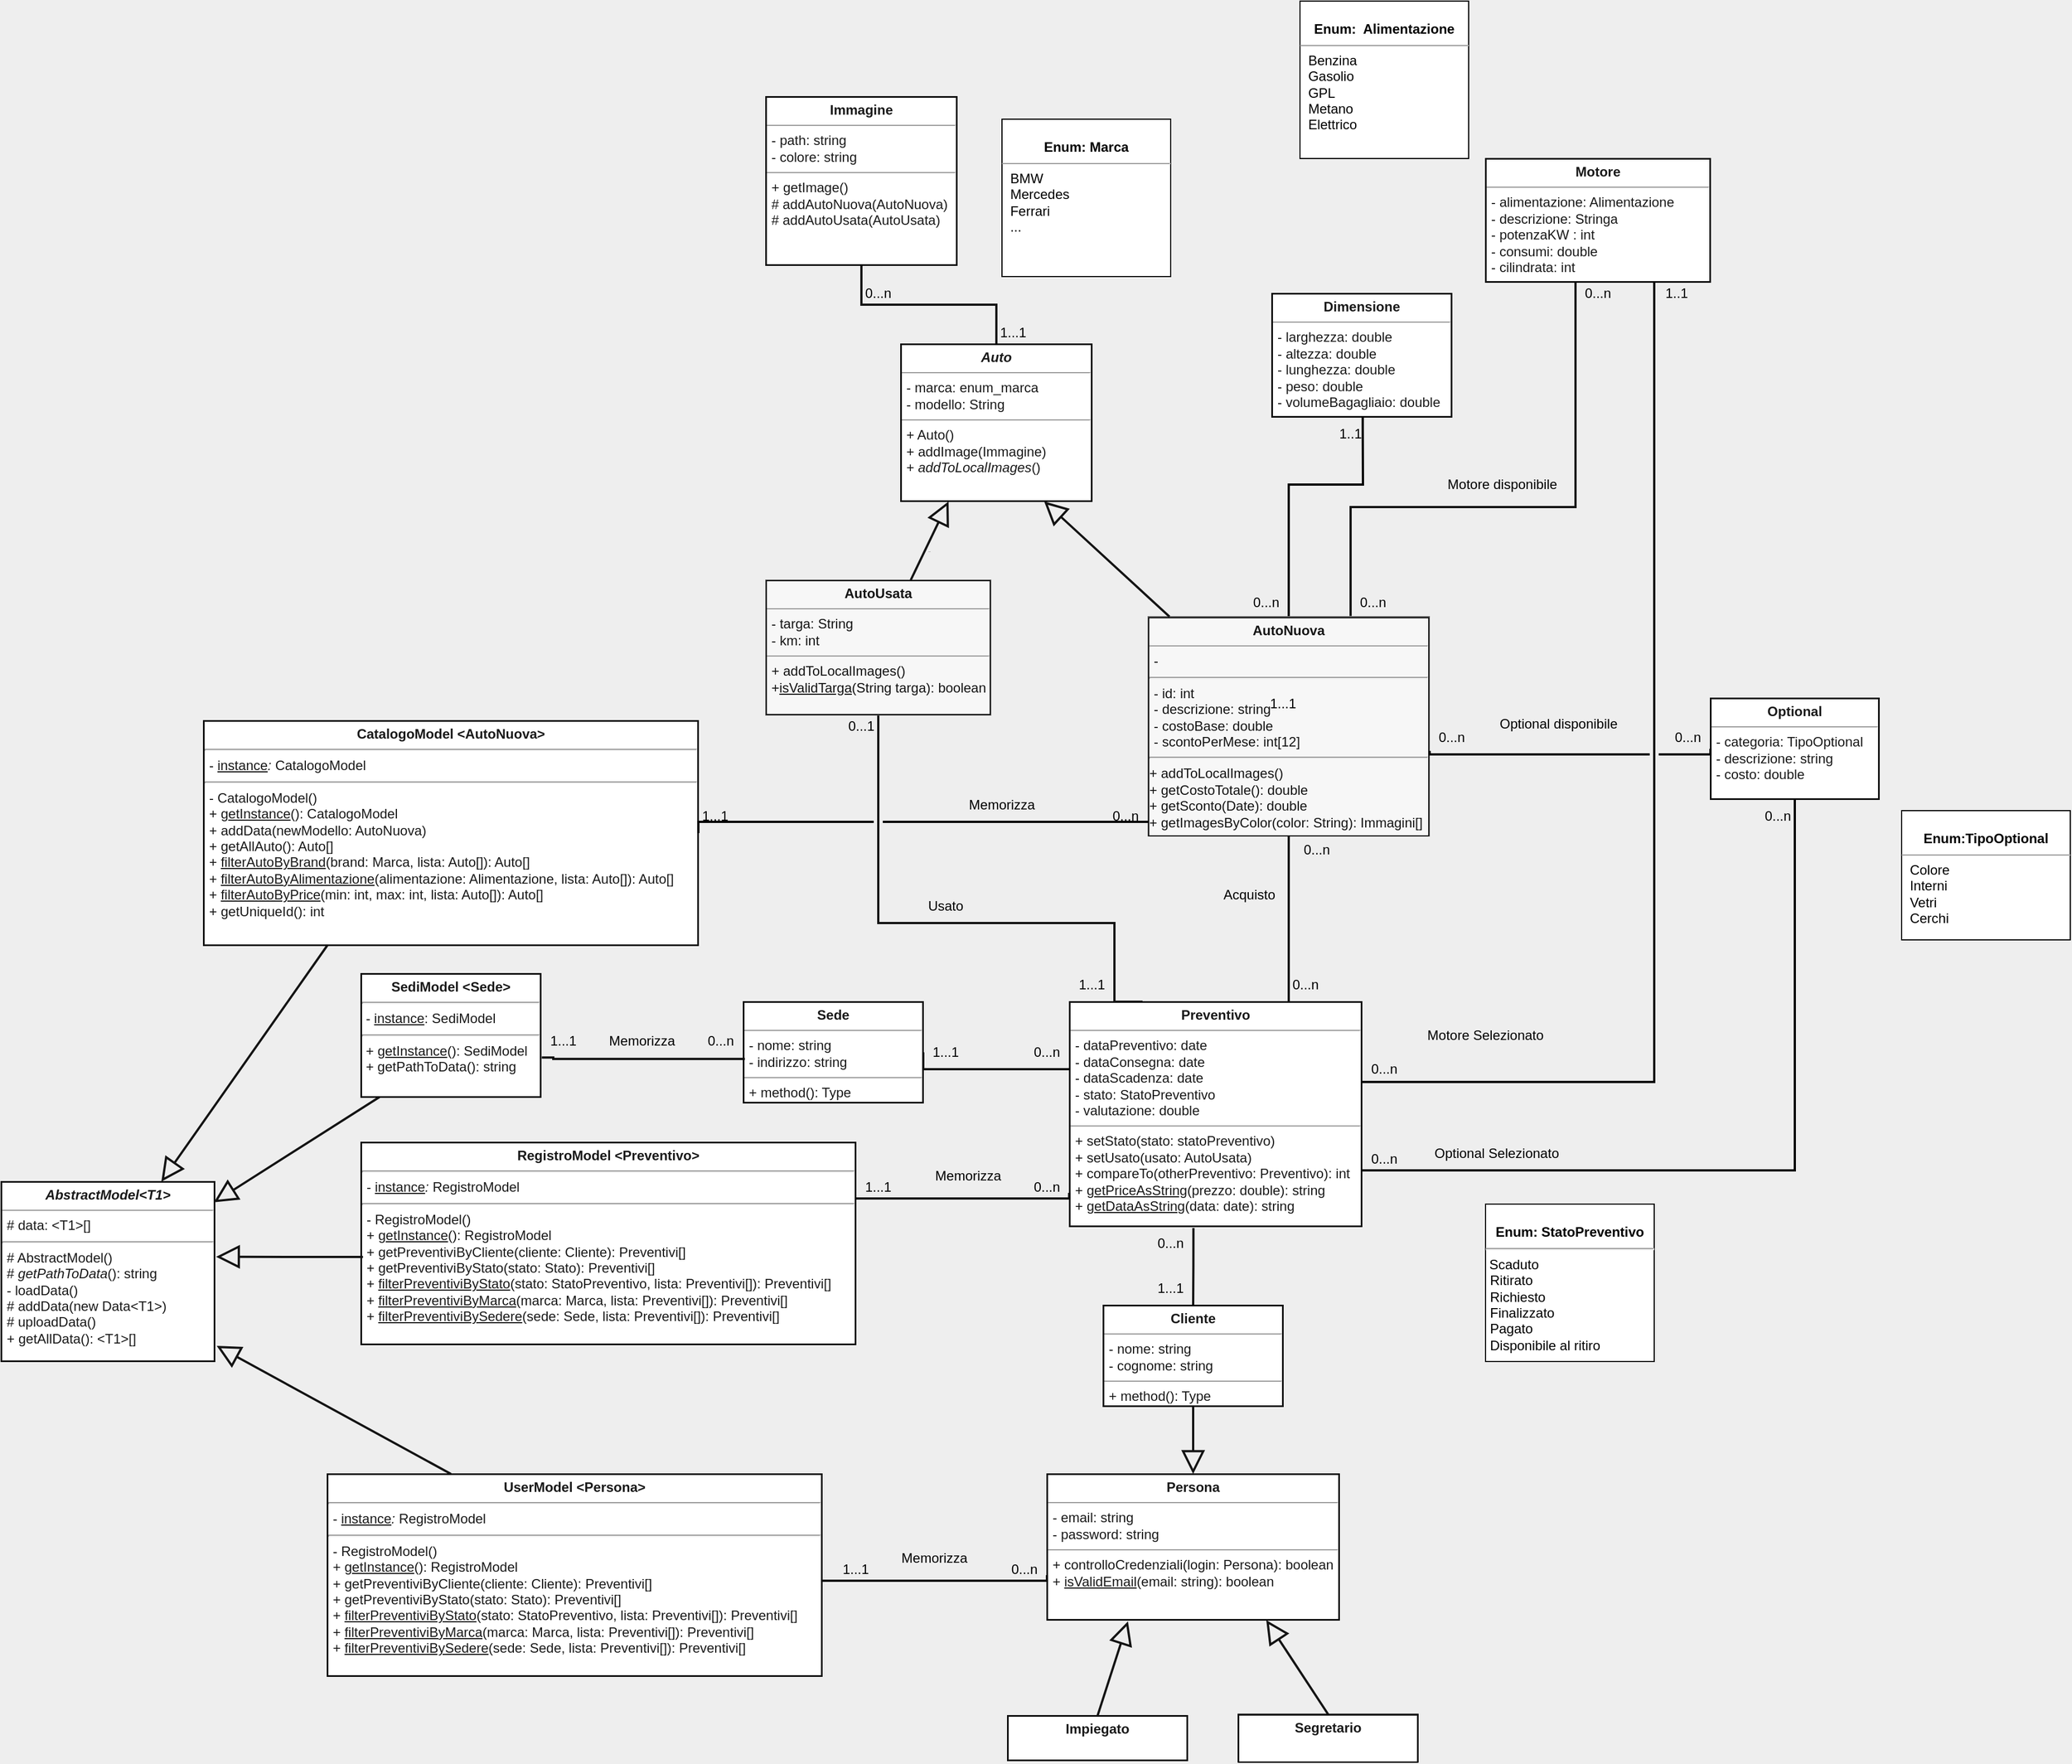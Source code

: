 <mxfile version="22.1.22" type="embed">
  <diagram id="ERxrzM34JgP0kjhDalQf" name="Page-1">
    <mxGraphModel dx="1090" dy="658" grid="1" gridSize="10" guides="1" tooltips="1" connect="1" arrows="1" fold="1" page="0" pageScale="1" pageWidth="827" pageHeight="1169" background="#EEEEEE" math="0" shadow="0">
      <root>
        <mxCell id="0" />
        <mxCell id="1" parent="0" />
        <mxCell id="15" value="&lt;p style=&quot;margin:0px;margin-top:4px;text-align:center;&quot;&gt;&lt;b&gt;Dimensione&lt;/b&gt;&lt;/p&gt;&lt;hr size=&quot;1&quot;&gt;&lt;p style=&quot;margin:0px;margin-left:4px;&quot;&gt;- larghezza: double&lt;/p&gt;&lt;p style=&quot;margin:0px;margin-left:4px;&quot;&gt;- altezza: double&lt;/p&gt;&lt;p style=&quot;margin:0px;margin-left:4px;&quot;&gt;- lunghezza: double&lt;/p&gt;&lt;p style=&quot;margin:0px;margin-left:4px;&quot;&gt;- peso: double&lt;/p&gt;&lt;p style=&quot;margin:0px;margin-left:4px;&quot;&gt;- volumeBagagliaio: double&lt;/p&gt;&lt;p style=&quot;margin:0px;margin-left:4px;&quot;&gt;&lt;br&gt;&lt;/p&gt;" style="verticalAlign=top;align=left;overflow=fill;fontSize=12;fontFamily=Helvetica;html=1;labelBorderColor=#141414;fillColor=#FFFFFF;strokeColor=default;fontColor=#1A1A1A;rounded=0;" parent="1" vertex="1">
          <mxGeometry x="620" y="-10" width="160" height="110" as="geometry" />
        </mxCell>
        <mxCell id="89" style="edgeStyle=orthogonalEdgeStyle;rounded=0;orthogonalLoop=1;jettySize=auto;html=1;exitX=0.5;exitY=1;exitDx=0;exitDy=0;entryX=1;entryY=0.75;entryDx=0;entryDy=0;fontColor=#000000;strokeColor=#000000;strokeWidth=2;endArrow=none;endFill=0;" parent="1" source="16" target="22" edge="1">
          <mxGeometry relative="1" as="geometry" />
        </mxCell>
        <mxCell id="16" value="&lt;p style=&quot;margin:0px;margin-top:4px;text-align:center;&quot;&gt;&lt;b&gt;Optional&lt;/b&gt;&lt;/p&gt;&lt;hr size=&quot;1&quot;&gt;&lt;p style=&quot;margin:0px;margin-left:4px;&quot;&gt;&lt;/p&gt;&lt;p style=&quot;margin:0px;margin-left:4px;&quot;&gt;- categoria: TipoOptional&lt;/p&gt;&lt;p style=&quot;margin:0px;margin-left:4px;&quot;&gt;- descrizione: string&lt;/p&gt;&lt;p style=&quot;margin:0px;margin-left:4px;&quot;&gt;- costo: double&lt;/p&gt;" style="verticalAlign=top;align=left;overflow=fill;fontSize=12;fontFamily=Helvetica;html=1;labelBorderColor=#141414;fillColor=#FFFFFF;strokeColor=default;fontColor=#1A1A1A;rounded=0;" parent="1" vertex="1">
          <mxGeometry x="1010" y="350" width="150" height="90" as="geometry" />
        </mxCell>
        <mxCell id="34" style="edgeStyle=orthogonalEdgeStyle;rounded=0;orthogonalLoop=1;jettySize=auto;html=1;strokeColor=#141414;strokeWidth=2;endArrow=none;endFill=0;exitX=0.5;exitY=1;exitDx=0;exitDy=0;entryX=0.719;entryY=-0.003;entryDx=0;entryDy=0;entryPerimeter=0;" parent="1" edge="1" target="51">
          <mxGeometry relative="1" as="geometry">
            <mxPoint x="691.25" y="267.82" as="targetPoint" />
            <Array as="points">
              <mxPoint x="890" y="180" />
              <mxPoint x="690" y="180" />
              <mxPoint x="690" y="277" />
            </Array>
            <mxPoint x="890" y="-20" as="sourcePoint" />
          </mxGeometry>
        </mxCell>
        <mxCell id="17" value="&lt;p style=&quot;margin:0px;margin-top:4px;text-align:center;&quot;&gt;&lt;b&gt;Motore&lt;/b&gt;&lt;/p&gt;&lt;hr size=&quot;1&quot;&gt;&lt;p style=&quot;margin:0px;margin-left:4px;&quot;&gt;- alimentazione: Alimentazione&lt;/p&gt;&lt;p style=&quot;margin:0px;margin-left:4px;&quot;&gt;- descrizione: Stringa&lt;/p&gt;&lt;p style=&quot;margin:0px;margin-left:4px;&quot;&gt;- potenzaKW : int&lt;/p&gt;&lt;p style=&quot;margin:0px;margin-left:4px;&quot;&gt;- consumi: double&lt;/p&gt;&lt;p style=&quot;margin:0px;margin-left:4px;&quot;&gt;- cilindrata: int&lt;/p&gt;&lt;hr size=&quot;1&quot;&gt;&lt;p style=&quot;margin:0px;margin-left:4px;&quot;&gt;+ method(): Type&lt;/p&gt;" style="verticalAlign=top;align=left;overflow=fill;fontSize=12;fontFamily=Helvetica;html=1;labelBorderColor=#141414;fillColor=#FFFFFF;strokeColor=default;fontColor=#1A1A1A;rounded=0;" parent="1" vertex="1">
          <mxGeometry x="810" y="-130" width="200" height="110" as="geometry" />
        </mxCell>
        <mxCell id="32" style="edgeStyle=orthogonalEdgeStyle;rounded=0;orthogonalLoop=1;jettySize=auto;html=1;entryX=0.5;entryY=1;entryDx=0;entryDy=0;strokeColor=#141414;strokeWidth=2;endArrow=none;endFill=0;" parent="1" source="18" target="19" edge="1">
          <mxGeometry relative="1" as="geometry" />
        </mxCell>
        <mxCell id="18" value="&lt;p style=&quot;margin:0px;margin-top:4px;text-align:center;&quot;&gt;&lt;b&gt;&lt;i&gt;Auto&lt;/i&gt;&lt;/b&gt;&lt;/p&gt;&lt;hr size=&quot;1&quot;&gt;&lt;p style=&quot;margin:0px;margin-left:4px;&quot;&gt;- marca: enum_marca&lt;/p&gt;&lt;p style=&quot;margin:0px;margin-left:4px;&quot;&gt;- modello: String&lt;/p&gt;&lt;hr size=&quot;1&quot;&gt;&lt;p style=&quot;margin:0px;margin-left:4px;&quot;&gt;+ Auto()&lt;/p&gt;&lt;p style=&quot;margin:0px;margin-left:4px;&quot;&gt;+ addImage(Immagine)&lt;/p&gt;&lt;p style=&quot;margin:0px;margin-left:4px;&quot;&gt;+ &lt;i&gt;addToLocalImages&lt;/i&gt;()&lt;/p&gt;" style="verticalAlign=top;align=left;overflow=fill;fontSize=12;fontFamily=Helvetica;html=1;labelBorderColor=#141414;fillColor=#FFFFFF;strokeColor=default;fontColor=#1A1A1A;rounded=0;" parent="1" vertex="1">
          <mxGeometry x="290" y="35" width="170" height="140" as="geometry" />
        </mxCell>
        <mxCell id="19" value="&lt;p style=&quot;margin:0px;margin-top:4px;text-align:center;&quot;&gt;&lt;b&gt;Immagine&lt;/b&gt;&lt;/p&gt;&lt;hr size=&quot;1&quot;&gt;&lt;p style=&quot;margin:0px;margin-left:4px;&quot;&gt;- path&lt;span style=&quot;background-color: initial;&quot;&gt;: string&lt;/span&gt;&lt;/p&gt;&lt;p style=&quot;margin:0px;margin-left:4px;&quot;&gt;&lt;span style=&quot;background-color: initial;&quot;&gt;- colore: string&lt;/span&gt;&lt;/p&gt;&lt;hr size=&quot;1&quot;&gt;&lt;p style=&quot;margin:0px;margin-left:4px;&quot;&gt;+ getImage()&lt;/p&gt;&lt;p style=&quot;margin:0px;margin-left:4px;&quot;&gt;# addAutoNuova(AutoNuova)&lt;/p&gt;&lt;p style=&quot;margin:0px;margin-left:4px;&quot;&gt;# addAutoUsata(AutoUsata)&lt;/p&gt;" style="verticalAlign=top;align=left;overflow=fill;fontSize=12;fontFamily=Helvetica;html=1;labelBorderColor=#141414;fillColor=#FFFFFF;strokeColor=default;fontColor=#1A1A1A;rounded=0;" parent="1" vertex="1">
          <mxGeometry x="170" y="-185" width="170" height="150" as="geometry" />
        </mxCell>
        <mxCell id="20" value="&lt;p style=&quot;margin:0px;margin-top:4px;text-align:center;&quot;&gt;&lt;b&gt;Sede&lt;/b&gt;&lt;/p&gt;&lt;hr size=&quot;1&quot;&gt;&lt;p style=&quot;margin:0px;margin-left:4px;&quot;&gt;- nome: string&lt;/p&gt;&lt;p style=&quot;margin:0px;margin-left:4px;&quot;&gt;- indirizzo: string&lt;/p&gt;&lt;hr size=&quot;1&quot;&gt;&lt;p style=&quot;margin:0px;margin-left:4px;&quot;&gt;+ method(): Type&lt;/p&gt;" style="verticalAlign=top;align=left;overflow=fill;fontSize=12;fontFamily=Helvetica;html=1;labelBorderColor=#141414;fillColor=#FFFFFF;strokeColor=default;fontColor=#1A1A1A;rounded=0;" parent="1" vertex="1">
          <mxGeometry x="150" y="620" width="160" height="90" as="geometry" />
        </mxCell>
        <mxCell id="36" style="edgeStyle=orthogonalEdgeStyle;rounded=0;orthogonalLoop=1;jettySize=auto;html=1;exitX=0.424;exitY=1.006;exitDx=0;exitDy=0;strokeColor=#141414;strokeWidth=2;endArrow=none;endFill=0;entryX=0.5;entryY=0;entryDx=0;entryDy=0;exitPerimeter=0;" parent="1" source="22" target="23" edge="1">
          <mxGeometry relative="1" as="geometry">
            <mxPoint x="470" y="870" as="targetPoint" />
          </mxGeometry>
        </mxCell>
        <mxCell id="37" style="edgeStyle=orthogonalEdgeStyle;rounded=0;orthogonalLoop=1;jettySize=auto;html=1;exitX=0.002;exitY=0.438;exitDx=0;exitDy=0;entryX=1;entryY=0.5;entryDx=0;entryDy=0;strokeColor=#141414;strokeWidth=2;endArrow=none;endFill=0;exitPerimeter=0;" parent="1" source="22" target="20" edge="1">
          <mxGeometry relative="1" as="geometry">
            <Array as="points">
              <mxPoint x="440" y="680" />
            </Array>
          </mxGeometry>
        </mxCell>
        <mxCell id="22" value="&lt;p style=&quot;margin:0px;margin-top:4px;text-align:center;&quot;&gt;&lt;b&gt;Preventivo&lt;/b&gt;&lt;/p&gt;&lt;hr size=&quot;1&quot;&gt;&lt;p style=&quot;margin:0px;margin-left:4px;&quot;&gt;- dataPreventivo&lt;span style=&quot;background-color: initial;&quot;&gt;: date&lt;/span&gt;&lt;/p&gt;&lt;p style=&quot;margin:0px;margin-left:4px;&quot;&gt;- dataConsegna: date&lt;span style=&quot;background-color: initial;&quot;&gt;&lt;br&gt;&lt;/span&gt;&lt;/p&gt;&lt;p style=&quot;margin:0px;margin-left:4px;&quot;&gt;- dataScadenza: date&lt;/p&gt;&lt;p style=&quot;margin:0px;margin-left:4px;&quot;&gt;&lt;span style=&quot;background-color: initial;&quot;&gt;- stato: StatoPreventivo&lt;/span&gt;&lt;/p&gt;&lt;p style=&quot;margin:0px;margin-left:4px;&quot;&gt;- valutazione: double&lt;/p&gt;&lt;hr size=&quot;1&quot;&gt;&lt;p style=&quot;margin:0px;margin-left:4px;&quot;&gt;+ setStato(stato: statoPreventivo)&lt;/p&gt;&lt;p style=&quot;margin:0px;margin-left:4px;&quot;&gt;+ setUsato(usato: AutoUsata)&lt;/p&gt;&lt;p style=&quot;margin:0px;margin-left:4px;&quot;&gt;+ compareTo(otherPreventivo: Preventivo): int&lt;/p&gt;&lt;p style=&quot;margin:0px;margin-left:4px;&quot;&gt;+ &lt;u&gt;getPriceAsString&lt;/u&gt;(prezzo: double): string&lt;/p&gt;&lt;p style=&quot;margin:0px;margin-left:4px;&quot;&gt;+ &lt;u&gt;getDataAsString&lt;/u&gt;(data: date): string&lt;/p&gt;" style="verticalAlign=top;align=left;overflow=fill;fontSize=12;fontFamily=Helvetica;html=1;labelBorderColor=#141414;fillColor=#FFFFFF;strokeColor=default;fontColor=#1A1A1A;rounded=0;" parent="1" vertex="1">
          <mxGeometry x="440" y="620" width="260" height="200" as="geometry" />
        </mxCell>
        <mxCell id="23" value="&lt;p style=&quot;margin:0px;margin-top:4px;text-align:center;&quot;&gt;&lt;b&gt;Cliente&lt;/b&gt;&lt;/p&gt;&lt;hr size=&quot;1&quot;&gt;&lt;p style=&quot;margin:0px;margin-left:4px;&quot;&gt;- nome: string&lt;/p&gt;&lt;p style=&quot;margin:0px;margin-left:4px;&quot;&gt;- cognome: string&lt;/p&gt;&lt;hr size=&quot;1&quot;&gt;&lt;p style=&quot;margin:0px;margin-left:4px;&quot;&gt;+ method(): Type&lt;/p&gt;" style="verticalAlign=top;align=left;overflow=fill;fontSize=12;fontFamily=Helvetica;html=1;labelBorderColor=#141414;fillColor=#FFFFFF;strokeColor=default;fontColor=#1A1A1A;rounded=0;" parent="1" vertex="1">
          <mxGeometry x="470" y="890" width="160" height="90" as="geometry" />
        </mxCell>
        <mxCell id="39" value="0...n&lt;span style=&quot;color: rgba(0, 0, 0, 0); font-family: monospace; font-size: 0px; text-align: start;&quot;&gt;%3CmxGraphModel%3E%3Croot%3E%3CmxCell%20id%3D%220%22%2F%3E%3CmxCell%20id%3D%221%22%20parent%3D%220%22%2F%3E%3CmxCell%20id%3D%222%22%20value%3D%22%26lt%3Bp%20style%3D%26quot%3Bmargin%3A0px%3Bmargin-top%3A4px%3Btext-align%3Acenter%3B%26quot%3B%26gt%3B%26lt%3Bb%26gt%3BSede%26lt%3B%2Fb%26gt%3B%26lt%3B%2Fp%26gt%3B%26lt%3Bhr%20size%3D%26quot%3B1%26quot%3B%26gt%3B%26lt%3Bp%20style%3D%26quot%3Bmargin%3A0px%3Bmargin-left%3A4px%3B%26quot%3B%26gt%3B%2B%20field%3A%20Type%26lt%3B%2Fp%26gt%3B%26lt%3Bhr%20size%3D%26quot%3B1%26quot%3B%26gt%3B%26lt%3Bp%20style%3D%26quot%3Bmargin%3A0px%3Bmargin-left%3A4px%3B%26quot%3B%26gt%3B%2B%20method()%3A%20Type%26lt%3B%2Fp%26gt%3B%22%20style%3D%22verticalAlign%3Dtop%3Balign%3Dleft%3Boverflow%3Dfill%3BfontSize%3D12%3BfontFamily%3DHelvetica%3Bhtml%3D1%3BlabelBorderColor%3D%23141414%3BfillColor%3D%23FFFFFF%3BstrokeColor%3Ddefault%3BfontColor%3D%231A1A1A%3Brounded%3D0%3B%22%20vertex%3D%221%22%20parent%3D%221%22%3E%3CmxGeometry%20x%3D%22470%22%20y%3D%22290%22%20width%3D%22160%22%20height%3D%2290%22%20as%3D%22geometry%22%2F%3E%3C%2FmxCell%3E%3C%2Froot%3E%3C%2FmxGraphModel%3E&lt;/span&gt;" style="text;html=1;align=center;verticalAlign=middle;whiteSpace=wrap;rounded=0;fontColor=#000000;" parent="1" vertex="1">
          <mxGeometry x="690" y="745" width="60" height="30" as="geometry" />
        </mxCell>
        <mxCell id="40" value="0...n" style="text;html=1;align=center;verticalAlign=middle;whiteSpace=wrap;rounded=0;fontColor=#000000;" parent="1" vertex="1">
          <mxGeometry x="960" y="370" width="60" height="30" as="geometry" />
        </mxCell>
        <mxCell id="41" value="0...n&lt;span style=&quot;color: rgba(0, 0, 0, 0); font-family: monospace; font-size: 0px; text-align: start;&quot;&gt;%3CmxGraphModel%3E%3Croot%3E%3CmxCell%20id%3D%220%22%2F%3E%3CmxCell%20id%3D%221%22%20parent%3D%220%22%2F%3E%3CmxCell%20id%3D%222%22%20value%3D%220...n%22%20style%3D%22text%3Bhtml%3D1%3Balign%3Dcenter%3BverticalAlign%3Dmiddle%3BwhiteSpace%3Dwrap%3Brounded%3D0%3BfontColor%3D%23000000%3B%22%20vertex%3D%221%22%20parent%3D%221%22%3E%3CmxGeometry%20x%3D%22400%22%20y%3D%22120%22%20width%3D%2260%22%20height%3D%2230%22%20as%3D%22geometry%22%2F%3E%3C%2FmxCell%3E%3C%2Froot%3E%3C%2FmxGraphModel%3E&lt;/span&gt;" style="text;html=1;align=center;verticalAlign=middle;whiteSpace=wrap;rounded=0;fontColor=#000000;" parent="1" vertex="1">
          <mxGeometry x="880" y="-25" width="60" height="30" as="geometry" />
        </mxCell>
        <mxCell id="42" value="1...1" style="text;html=1;align=center;verticalAlign=middle;whiteSpace=wrap;rounded=0;fontColor=#000000;" parent="1" vertex="1">
          <mxGeometry x="100" y="440" width="50" height="30" as="geometry" />
        </mxCell>
        <mxCell id="43" value="0...n&lt;span style=&quot;color: rgba(0, 0, 0, 0); font-family: monospace; font-size: 0px; text-align: start;&quot;&gt;%3CmxGraphModel%3E%3Croot%3E%3CmxCell%20id%3D%220%22%2F%3E%3CmxCell%20id%3D%221%22%20parent%3D%220%22%2F%3E%3CmxCell%20id%3D%222%22%20value%3D%220...n%22%20style%3D%22text%3Bhtml%3D1%3Balign%3Dcenter%3BverticalAlign%3Dmiddle%3BwhiteSpace%3Dwrap%3Brounded%3D0%3BfontColor%3D%23000000%3B%22%20vertex%3D%221%22%20parent%3D%221%22%3E%3CmxGeometry%20x%3D%22400%22%20y%3D%22120%22%20width%3D%2260%22%20height%3D%2230%22%20as%3D%22geometry%22%2F%3E%3C%2FmxCell%3E%3C%2Froot%3E%3C%2FmxGraphModel%3E&lt;/span&gt;" style="text;html=1;align=center;verticalAlign=middle;whiteSpace=wrap;rounded=0;fontColor=#000000;" parent="1" vertex="1">
          <mxGeometry x="585" y="250" width="60" height="30" as="geometry" />
        </mxCell>
        <mxCell id="148" style="edgeStyle=orthogonalEdgeStyle;rounded=0;orthogonalLoop=1;jettySize=auto;html=1;exitX=0.505;exitY=0.996;exitDx=0;exitDy=0;entryX=0.5;entryY=0;entryDx=0;entryDy=0;strokeWidth=2;endArrow=none;endFill=0;exitPerimeter=0;" parent="1" source="15" target="51" edge="1">
          <mxGeometry relative="1" as="geometry">
            <Array as="points">
              <mxPoint x="701" y="109" />
              <mxPoint x="701" y="109" />
              <mxPoint x="701" y="160" />
              <mxPoint x="635" y="160" />
            </Array>
          </mxGeometry>
        </mxCell>
        <mxCell id="45" value="&lt;div style=&quot;text-align: center;&quot;&gt;&lt;span style=&quot;text-align: start; background-color: initial;&quot;&gt;1..1&lt;/span&gt;&lt;span style=&quot;color: rgba(0, 0, 0, 0); font-family: monospace; font-size: 0px; text-align: start; background-color: initial;&quot;&gt;%3CmxGraphModel%3E%3Croot%3E%3CmxCell%20id%3D%220%22%2F%3E%3CmxCell%20id%3D%221%22%20parent%3D%220%22%2F%3E%3CmxCell%20id%3D%222%22%20value%3D%220...n%22%20style%3D%22text%3Bhtml%3D1%3Balign%3Dcenter%3BverticalAlign%3Dmiddle%3BwhiteSpace%3Dwrap%3Brounded%3D0%3BfontColor%3D%23000000%3B%22%20vertex%3D%221%22%20parent%3D%221%22%3E%3CmxGeometry%20x%3D%22400%22%20y%3D%22120%22%20width%3D%2260%22%20height%3D%2230%22%20as%3D%22geometry%22%2F%3E%3C%2FmxCell%3E%3C%2Froot%3E%3C%2FmxGraphModel%3E&lt;/span&gt;&lt;/div&gt;" style="text;html=1;align=center;verticalAlign=middle;whiteSpace=wrap;rounded=0;fontColor=#000000;" parent="1" vertex="1">
          <mxGeometry x="660" y="100" width="60" height="30" as="geometry" />
        </mxCell>
        <mxCell id="46" value="0...n&lt;span style=&quot;color: rgba(0, 0, 0, 0); font-family: monospace; font-size: 0px; text-align: start;&quot;&gt;%3CmxGraphModel%3E%3Croot%3E%3CmxCell%20id%3D%220%22%2F%3E%3CmxCell%20id%3D%221%22%20parent%3D%220%22%2F%3E%3CmxCell%20id%3D%222%22%20value%3D%220...n%22%20style%3D%22text%3Bhtml%3D1%3Balign%3Dcenter%3BverticalAlign%3Dmiddle%3BwhiteSpace%3Dwrap%3Brounded%3D0%3BfontColor%3D%23000000%3B%22%20vertex%3D%221%22%20parent%3D%221%22%3E%3CmxGeometry%20x%3D%22400%22%20y%3D%22120%22%20width%3D%2260%22%20height%3D%2230%22%20as%3D%22geometry%22%2F%3E%3C%2FmxCell%3E%3C%2Froot%3E%3C%2FmxGraphModel%3E&lt;/span&gt;" style="text;html=1;align=center;verticalAlign=middle;whiteSpace=wrap;rounded=0;fontColor=#000000;" parent="1" vertex="1">
          <mxGeometry x="240" y="-25" width="60" height="30" as="geometry" />
        </mxCell>
        <mxCell id="47" value="1...1" style="text;html=1;align=center;verticalAlign=middle;whiteSpace=wrap;rounded=0;fontColor=#000000;" parent="1" vertex="1">
          <mxGeometry x="360" y="10" width="60" height="30" as="geometry" />
        </mxCell>
        <mxCell id="61" style="edgeStyle=orthogonalEdgeStyle;rounded=0;orthogonalLoop=1;jettySize=auto;html=0;exitX=0.5;exitY=1;exitDx=0;exitDy=0;labelBackgroundColor=none;strokeColor=#141414;strokeWidth=2;fontSize=1;fontColor=none;endArrow=none;endFill=0;entryX=0.25;entryY=0;entryDx=0;entryDy=0;" parent="1" source="50" target="22" edge="1">
          <mxGeometry relative="1" as="geometry">
            <mxPoint x="360" y="590" as="sourcePoint" />
            <Array as="points">
              <mxPoint x="270" y="550" />
              <mxPoint x="480" y="550" />
            </Array>
          </mxGeometry>
        </mxCell>
        <mxCell id="50" value="&lt;p style=&quot;margin:0px;margin-top:4px;text-align:center;&quot;&gt;&lt;b&gt;AutoUsata&lt;/b&gt;&lt;/p&gt;&lt;hr size=&quot;1&quot;&gt;&lt;p style=&quot;margin:0px;margin-left:4px;&quot;&gt;- targa: String&lt;/p&gt;&lt;p style=&quot;margin:0px;margin-left:4px;&quot;&gt;- km: int&lt;/p&gt;&lt;hr size=&quot;1&quot;&gt;&lt;p style=&quot;margin:0px;margin-left:4px;&quot;&gt;+ addToLocalImages()&lt;/p&gt;&lt;p style=&quot;margin:0px;margin-left:4px;&quot;&gt;+&lt;u&gt;isValidTarga&lt;/u&gt;(String targa): boolean&lt;/p&gt;&lt;p style=&quot;margin:0px;margin-left:4px;&quot;&gt;&lt;br&gt;&lt;/p&gt;" style="verticalAlign=top;align=left;overflow=fill;fontSize=12;fontFamily=Helvetica;html=1;labelBorderColor=#141414;fillColor=#f5f5f5;gradientColor=#b3b3b3;strokeColor=#666666;labelBackgroundColor=#F7F7F7;fontColor=#141414;" parent="1" vertex="1">
          <mxGeometry x="170" y="245" width="200" height="120" as="geometry" />
        </mxCell>
        <mxCell id="62" style="edgeStyle=orthogonalEdgeStyle;rounded=0;orthogonalLoop=1;jettySize=auto;html=0;exitX=0.5;exitY=1;exitDx=0;exitDy=0;entryX=0.75;entryY=0;entryDx=0;entryDy=0;labelBackgroundColor=none;strokeColor=#141414;strokeWidth=2;fontSize=1;fontColor=none;endArrow=none;endFill=0;" parent="1" source="51" target="22" edge="1">
          <mxGeometry relative="1" as="geometry" />
        </mxCell>
        <mxCell id="51" value="&lt;p style=&quot;margin:0px;margin-top:4px;text-align:center;&quot;&gt;&lt;b&gt;AutoNuova&lt;/b&gt;&lt;/p&gt;&lt;hr size=&quot;1&quot;&gt;&lt;p style=&quot;margin:0px;margin-left:4px;&quot;&gt;-&amp;nbsp;&lt;/p&gt;&lt;hr&gt;&lt;p style=&quot;margin:0px;margin-left:4px;&quot;&gt;- id: int&lt;/p&gt;&lt;p style=&quot;margin:0px;margin-left:4px;&quot;&gt;- descrizione: string&lt;/p&gt;&lt;p style=&quot;margin:0px;margin-left:4px;&quot;&gt;- costoBase: double&lt;/p&gt;&lt;p style=&quot;margin:0px;margin-left:4px;&quot;&gt;- scontoPerMese: int[12]&lt;/p&gt;&lt;hr&gt;+ addToLocalImages()&lt;br&gt;+ getCostoTotale(): double&lt;br&gt;+ getSconto(Date): double&lt;br&gt;+ getImagesByColor(color: String): Immagini[]" style="verticalAlign=top;align=left;overflow=fill;fontSize=12;fontFamily=Helvetica;html=1;labelBorderColor=#141414;fillColor=#f5f5f5;gradientColor=#b3b3b3;strokeColor=#666666;labelBackgroundColor=#F7F7F7;fontColor=#141414;" parent="1" vertex="1">
          <mxGeometry x="510" y="277.5" width="250" height="195" as="geometry" />
        </mxCell>
        <mxCell id="58" value="Extends" style="endArrow=block;endSize=16;endFill=0;rounded=0;strokeColor=#141414;strokeWidth=2;fontColor=none;labelBackgroundColor=none;noLabel=1;fontSize=1;entryX=0.25;entryY=1;entryDx=0;entryDy=0;" parent="1" source="50" target="18" edge="1">
          <mxGeometry width="160" relative="1" as="geometry">
            <mxPoint x="400" y="340" as="sourcePoint" />
            <mxPoint x="480" y="190" as="targetPoint" />
          </mxGeometry>
        </mxCell>
        <mxCell id="60" value="Text" style="edgeLabel;html=1;align=center;verticalAlign=middle;resizable=0;points=[];fontSize=1;fontColor=none;" parent="58" vertex="1" connectable="0">
          <mxGeometry x="-0.198" y="-3" relative="1" as="geometry">
            <mxPoint as="offset" />
          </mxGeometry>
        </mxCell>
        <mxCell id="59" value="Extends" style="endArrow=block;endSize=16;endFill=0;rounded=0;strokeColor=#141414;strokeWidth=2;fontColor=none;labelBackgroundColor=none;noLabel=1;fontSize=1;entryX=0.75;entryY=1;entryDx=0;entryDy=0;" parent="1" source="51" target="18" edge="1">
          <mxGeometry width="160" relative="1" as="geometry">
            <mxPoint x="410.0" y="350" as="sourcePoint" />
            <mxPoint x="570" y="350" as="targetPoint" />
          </mxGeometry>
        </mxCell>
        <mxCell id="63" value="0...1" style="text;html=1;align=center;verticalAlign=middle;whiteSpace=wrap;rounded=0;fontColor=#000000;" parent="1" vertex="1">
          <mxGeometry x="225" y="360" width="60" height="30" as="geometry" />
        </mxCell>
        <mxCell id="64" value="1...1" style="text;html=1;align=center;verticalAlign=middle;whiteSpace=wrap;rounded=0;fontColor=#000000;" parent="1" vertex="1">
          <mxGeometry x="600" y="340" width="60" height="30" as="geometry" />
        </mxCell>
        <mxCell id="65" value="0...n" style="text;html=1;align=center;verticalAlign=middle;whiteSpace=wrap;rounded=0;fontColor=#000000;" parent="1" vertex="1">
          <mxGeometry x="620" y="590" width="60" height="30" as="geometry" />
        </mxCell>
        <mxCell id="66" value="1...1" style="text;html=1;align=center;verticalAlign=middle;whiteSpace=wrap;rounded=0;fontColor=#000000;rotation=0;" parent="1" vertex="1">
          <mxGeometry x="430" y="590" width="60" height="30" as="geometry" />
        </mxCell>
        <mxCell id="68" value="&lt;p style=&quot;margin:0px;margin-top:4px;text-align:center;&quot;&gt;&lt;b&gt;Persona&lt;/b&gt;&lt;/p&gt;&lt;hr size=&quot;1&quot;&gt;&lt;p style=&quot;margin:0px;margin-left:4px;&quot;&gt;- email: string&lt;/p&gt;&lt;p style=&quot;margin:0px;margin-left:4px;&quot;&gt;- password: string&lt;/p&gt;&lt;hr size=&quot;1&quot;&gt;&lt;p style=&quot;margin:0px;margin-left:4px;&quot;&gt;+ controlloCredenziali(login: Persona): boolean&lt;/p&gt;&lt;p style=&quot;margin:0px;margin-left:4px;&quot;&gt;+ &lt;u&gt;isValidEmail&lt;/u&gt;(email: string): boolean&lt;/p&gt;" style="verticalAlign=top;align=left;overflow=fill;fontSize=12;fontFamily=Helvetica;html=1;labelBorderColor=#141414;fillColor=#FFFFFF;strokeColor=default;fontColor=#1A1A1A;rounded=0;" parent="1" vertex="1">
          <mxGeometry x="420" y="1040" width="260" height="130" as="geometry" />
        </mxCell>
        <mxCell id="69" value="&lt;p style=&quot;margin:0px;margin-top:4px;text-align:center;&quot;&gt;&lt;b&gt;Segretario&lt;/b&gt;&lt;/p&gt;&lt;p style=&quot;margin:0px;margin-left:4px;&quot;&gt;&lt;br&gt;&lt;/p&gt;" style="verticalAlign=top;align=left;overflow=fill;fontSize=12;fontFamily=Helvetica;html=1;labelBorderColor=#141414;fillColor=#FFFFFF;strokeColor=default;fontColor=#1A1A1A;rounded=0;" parent="1" vertex="1">
          <mxGeometry x="590" y="1253.75" width="160" height="42.5" as="geometry" />
        </mxCell>
        <mxCell id="70" value="Extends" style="endArrow=block;endSize=16;endFill=0;rounded=0;strokeColor=#141414;strokeWidth=2;fontColor=none;labelBackgroundColor=none;noLabel=1;fontSize=1;entryX=0.5;entryY=0;entryDx=0;entryDy=0;exitX=0.5;exitY=1;exitDx=0;exitDy=0;" parent="1" source="23" target="68" edge="1">
          <mxGeometry width="160" relative="1" as="geometry">
            <mxPoint x="870.005" y="610" as="sourcePoint" />
            <mxPoint x="850" y="590" as="targetPoint" />
          </mxGeometry>
        </mxCell>
        <mxCell id="71" value="Extends" style="endArrow=block;endSize=16;endFill=0;rounded=0;strokeColor=#141414;strokeWidth=2;fontColor=none;labelBackgroundColor=none;noLabel=1;fontSize=1;entryX=0.75;entryY=1;entryDx=0;entryDy=0;exitX=0.5;exitY=0;exitDx=0;exitDy=0;" parent="1" source="69" target="68" edge="1">
          <mxGeometry width="160" relative="1" as="geometry">
            <mxPoint x="875" y="725" as="sourcePoint" />
            <mxPoint x="925" y="725" as="targetPoint" />
          </mxGeometry>
        </mxCell>
        <mxCell id="73" value="1...1" style="text;html=1;align=center;verticalAlign=middle;whiteSpace=wrap;rounded=0;fontColor=#000000;" parent="1" vertex="1">
          <mxGeometry x="300" y="650" width="60" height="30" as="geometry" />
        </mxCell>
        <mxCell id="74" value="0...n" style="text;html=1;align=center;verticalAlign=middle;whiteSpace=wrap;rounded=0;fontColor=#000000;" parent="1" vertex="1">
          <mxGeometry x="390" y="650" width="60" height="30" as="geometry" />
        </mxCell>
        <mxCell id="75" value="1...1" style="text;html=1;align=center;verticalAlign=middle;whiteSpace=wrap;rounded=0;fontColor=#000000;" parent="1" vertex="1">
          <mxGeometry x="500" y="860" width="60" height="30" as="geometry" />
        </mxCell>
        <mxCell id="77" value="0...n" style="text;html=1;align=center;verticalAlign=middle;whiteSpace=wrap;rounded=0;fontColor=#000000;" parent="1" vertex="1">
          <mxGeometry x="500" y="820" width="60" height="30" as="geometry" />
        </mxCell>
        <mxCell id="81" value="&lt;font color=&quot;#000000&quot;&gt;Optional disponibile&lt;br&gt;&lt;br&gt;&lt;/font&gt;" style="text;html=1;strokeColor=none;fillColor=none;align=center;verticalAlign=middle;whiteSpace=wrap;rounded=0;" parent="1" vertex="1">
          <mxGeometry x="820" y="365" width="110" height="30" as="geometry" />
        </mxCell>
        <mxCell id="82" value="&lt;p style=&quot;margin:0px;margin-top:4px;text-align:center;&quot;&gt;&lt;br&gt;&lt;b&gt;Enum:&amp;nbsp; Alimentazione&lt;/b&gt;&lt;/p&gt;&lt;hr size=&quot;1&quot;&gt;&lt;p style=&quot;margin:0px;margin-left:4px;&quot;&gt;&lt;/p&gt;&lt;p style=&quot;margin:0px;margin-left:4px;&quot;&gt;&amp;nbsp;Benzina&lt;/p&gt;&lt;p style=&quot;margin:0px;margin-left:4px;&quot;&gt;&amp;nbsp;Gasolio&lt;/p&gt;&lt;p style=&quot;margin:0px;margin-left:4px;&quot;&gt;&amp;nbsp;GPL&lt;/p&gt;&lt;p style=&quot;margin:0px;margin-left:4px;&quot;&gt;&amp;nbsp;Metano&lt;/p&gt;&lt;p style=&quot;margin:0px;margin-left:4px;&quot;&gt;&amp;nbsp;Elettrico&lt;/p&gt;" style="verticalAlign=top;align=left;overflow=fill;fontSize=12;fontFamily=Helvetica;html=1;strokeColor=#000000;fillColor=#FFFFFF;fontColor=#000000;" parent="1" vertex="1">
          <mxGeometry x="645" y="-270" width="150" height="140" as="geometry" />
        </mxCell>
        <mxCell id="90" value="&lt;font color=&quot;#000000&quot;&gt;Optional Selezionato&lt;br&gt;&lt;/font&gt;" style="text;html=1;strokeColor=none;fillColor=none;align=center;verticalAlign=middle;whiteSpace=wrap;rounded=0;" parent="1" vertex="1">
          <mxGeometry x="760" y="740" width="120" height="30" as="geometry" />
        </mxCell>
        <mxCell id="91" value="&lt;p style=&quot;margin:0px;margin-top:4px;text-align:center;&quot;&gt;&lt;br&gt;&lt;b&gt;Enum: StatoPreventivo&lt;/b&gt;&lt;/p&gt;&lt;hr&gt;&amp;nbsp;Scaduto&lt;p style=&quot;margin:0px;margin-left:4px;&quot;&gt;Ritirato&lt;/p&gt;&lt;p style=&quot;margin:0px;margin-left:4px;&quot;&gt;Richiesto&lt;/p&gt;&lt;p style=&quot;margin:0px;margin-left:4px;&quot;&gt;Finalizzato&lt;/p&gt;&lt;p style=&quot;margin:0px;margin-left:4px;&quot;&gt;Pagato&lt;/p&gt;&lt;p style=&quot;margin:0px;margin-left:4px;&quot;&gt;Disponibile al ritiro&lt;/p&gt;&lt;p style=&quot;margin:0px;margin-left:4px;&quot;&gt;&lt;br&gt;&lt;/p&gt;&lt;p style=&quot;margin:0px;margin-left:4px;&quot;&gt;&lt;br&gt;&lt;/p&gt;" style="verticalAlign=top;align=left;overflow=fill;fontSize=12;fontFamily=Helvetica;html=1;strokeColor=#000000;fillColor=#FFFFFF;fontColor=#000000;" parent="1" vertex="1">
          <mxGeometry x="810" y="800" width="150" height="140" as="geometry" />
        </mxCell>
        <mxCell id="92" value="&lt;p style=&quot;margin:0px;margin-top:4px;text-align:center;&quot;&gt;&lt;br&gt;&lt;b&gt;Enum:TipoOptional&lt;/b&gt;&lt;/p&gt;&lt;hr size=&quot;1&quot;&gt;&lt;p style=&quot;margin:0px;margin-left:4px;&quot;&gt;&lt;/p&gt;&lt;p style=&quot;margin:0px;margin-left:4px;&quot;&gt;&lt;/p&gt;&lt;p style=&quot;margin:0px;margin-left:4px;&quot;&gt;&lt;/p&gt;&lt;p style=&quot;margin:0px;margin-left:4px;&quot;&gt;&lt;/p&gt;&lt;p style=&quot;margin:0px;margin-left:4px;&quot;&gt;&amp;nbsp;Colore&lt;/p&gt;&lt;p style=&quot;margin:0px;margin-left:4px;&quot;&gt;&amp;nbsp;Interni&lt;/p&gt;&lt;p style=&quot;margin:0px;margin-left:4px;&quot;&gt;&amp;nbsp;Vetri&lt;/p&gt;&lt;p style=&quot;margin:0px;margin-left:4px;&quot;&gt;&amp;nbsp;Cerchi&lt;/p&gt;" style="verticalAlign=top;align=left;overflow=fill;fontSize=12;fontFamily=Helvetica;html=1;strokeColor=#000000;fillColor=#FFFFFF;fontColor=#000000;" parent="1" vertex="1">
          <mxGeometry x="1180" y="450" width="150" height="115" as="geometry" />
        </mxCell>
        <mxCell id="93" value="0...n&lt;span style=&quot;color: rgba(0, 0, 0, 0); font-family: monospace; font-size: 0px; text-align: start;&quot;&gt;%3CmxGraphModel%3E%3Croot%3E%3CmxCell%20id%3D%220%22%2F%3E%3CmxCell%20id%3D%221%22%20parent%3D%220%22%2F%3E%3CmxCell%20id%3D%222%22%20value%3D%220...n%22%20style%3D%22text%3Bhtml%3D1%3Balign%3Dcenter%3BverticalAlign%3Dmiddle%3BwhiteSpace%3Dwrap%3Brounded%3D0%3BfontColor%3D%23000000%3B%22%20vertex%3D%221%22%20parent%3D%221%22%3E%3CmxGeometry%20x%3D%22400%22%20y%3D%22120%22%20width%3D%2260%22%20height%3D%2230%22%20as%3D%22geometry%22%2F%3E%3C%2FmxCell%3E%3C%2Froot%3E%3C%2FmxGraphModel%3E&lt;/span&gt;" style="text;html=1;align=center;verticalAlign=middle;whiteSpace=wrap;rounded=0;fontColor=#000000;" parent="1" vertex="1">
          <mxGeometry x="750" y="370" width="60" height="30" as="geometry" />
        </mxCell>
        <mxCell id="107" value="&lt;p style=&quot;margin:0px;margin-top:4px;text-align:center;&quot;&gt;&lt;br&gt;&lt;b&gt;Enum: Marca&lt;/b&gt;&lt;/p&gt;&lt;hr size=&quot;1&quot;&gt;&lt;p style=&quot;margin:0px;margin-left:4px;&quot;&gt;&lt;/p&gt;&lt;p style=&quot;margin:0px;margin-left:4px;&quot;&gt;&lt;/p&gt;&lt;p style=&quot;margin:0px;margin-left:4px;&quot;&gt;&lt;/p&gt;&lt;p style=&quot;margin:0px;margin-left:4px;&quot;&gt;&lt;/p&gt;&lt;p style=&quot;margin:0px;margin-left:4px;&quot;&gt;&amp;nbsp;BMW&lt;/p&gt;&lt;p style=&quot;margin:0px;margin-left:4px;&quot;&gt;&amp;nbsp;Mercedes&lt;/p&gt;&lt;p style=&quot;margin:0px;margin-left:4px;&quot;&gt;&amp;nbsp;Ferrari&lt;/p&gt;&lt;p style=&quot;margin:0px;margin-left:4px;&quot;&gt;&amp;nbsp;...&lt;/p&gt;" style="verticalAlign=top;align=left;overflow=fill;fontSize=12;fontFamily=Helvetica;html=1;strokeColor=#000000;fillColor=#FFFFFF;fontColor=#000000;" parent="1" vertex="1">
          <mxGeometry x="380" y="-165" width="150" height="140" as="geometry" />
        </mxCell>
        <mxCell id="108" value="&lt;p style=&quot;margin:0px;margin-top:4px;text-align:center;&quot;&gt;&lt;b&gt;CatalogoModel &amp;lt;AutoNuova&amp;gt;&lt;/b&gt;&lt;/p&gt;&lt;hr&gt;&lt;p style=&quot;margin:0px;margin-left:4px;&quot;&gt;- &lt;u&gt;instance&lt;/u&gt;&lt;i&gt;: &lt;/i&gt;CatalogoModel&lt;/p&gt;&lt;hr&gt;&lt;p style=&quot;margin:0px;margin-left:4px;&quot;&gt;- CatalogoModel()&lt;/p&gt;&lt;p style=&quot;margin:0px;margin-left:4px;&quot;&gt;+ &lt;u&gt;getInstance&lt;/u&gt;(): CatalogoModel&lt;/p&gt;&lt;p style=&quot;margin:0px;margin-left:4px;&quot;&gt;+ addData(newModello: AutoNuova)&lt;/p&gt;&lt;p style=&quot;margin:0px;margin-left:4px;&quot;&gt;+ getAllAuto(): Auto[]&lt;/p&gt;&lt;p style=&quot;margin:0px;margin-left:4px;&quot;&gt;+ &lt;u&gt;filterAutoByBrand&lt;/u&gt;(brand: Marca, lista: Auto[]): Auto[]&lt;/p&gt;&lt;p style=&quot;margin:0px;margin-left:4px;&quot;&gt;+ &lt;u&gt;filterAutoByAlimentazione&lt;/u&gt;(alimentazione: Alimentazione, lista: Auto[]): Auto[]&lt;/p&gt;&lt;p style=&quot;margin:0px;margin-left:4px;&quot;&gt;+ &lt;u&gt;filterAutoByPrice&lt;/u&gt;(min: int, max: int, lista: Auto[]): Auto[]&lt;/p&gt;&lt;p style=&quot;margin:0px;margin-left:4px;&quot;&gt;+ getUniqueId(): int&lt;/p&gt;" style="verticalAlign=top;align=left;overflow=fill;fontSize=12;fontFamily=Helvetica;html=1;labelBorderColor=#141414;fillColor=#FFFFFF;strokeColor=default;fontColor=#1A1A1A;rounded=0;" parent="1" vertex="1">
          <mxGeometry x="-330" y="370" width="440" height="200" as="geometry" />
        </mxCell>
        <mxCell id="111" value="0...n&lt;span style=&quot;color: rgba(0, 0, 0, 0); font-family: monospace; font-size: 0px; text-align: start;&quot;&gt;%3CmxGraphModel%3E%3Croot%3E%3CmxCell%20id%3D%220%22%2F%3E%3CmxCell%20id%3D%221%22%20parent%3D%220%22%2F%3E%3CmxCell%20id%3D%222%22%20value%3D%220...n%22%20style%3D%22text%3Bhtml%3D1%3Balign%3Dcenter%3BverticalAlign%3Dmiddle%3BwhiteSpace%3Dwrap%3Brounded%3D0%3BfontColor%3D%23000000%3B%22%20vertex%3D%221%22%20parent%3D%221%22%3E%3CmxGeometry%20x%3D%22400%22%20y%3D%22120%22%20width%3D%2260%22%20height%3D%2230%22%20as%3D%22geometry%22%2F%3E%3C%2FmxCell%3E%3C%2Froot%3E%3C%2FmxGraphModel%3E&lt;/span&gt;" style="text;html=1;align=center;verticalAlign=middle;whiteSpace=wrap;rounded=0;fontColor=#000000;" parent="1" vertex="1">
          <mxGeometry x="690" y="250" width="40" height="30" as="geometry" />
        </mxCell>
        <mxCell id="122" style="edgeStyle=orthogonalEdgeStyle;rounded=0;orthogonalLoop=1;jettySize=auto;html=1;strokeColor=#0F0F0F;strokeWidth=2;endArrow=none;endFill=0;entryX=-0.001;entryY=0.85;entryDx=0;entryDy=0;entryPerimeter=0;" parent="1" target="22" edge="1">
          <mxGeometry relative="1" as="geometry">
            <mxPoint x="240" y="795" as="sourcePoint" />
            <mxPoint x="350" y="790" as="targetPoint" />
            <Array as="points">
              <mxPoint x="440" y="795" />
            </Array>
          </mxGeometry>
        </mxCell>
        <mxCell id="121" value="1...1" style="text;html=1;align=center;verticalAlign=middle;whiteSpace=wrap;rounded=0;fontColor=#000000;" parent="1" vertex="1">
          <mxGeometry x="240" y="770" width="60" height="30" as="geometry" />
        </mxCell>
        <mxCell id="123" value="&lt;font color=&quot;#000000&quot;&gt;Memorizza&lt;br&gt;&lt;/font&gt;" style="text;html=1;strokeColor=none;fillColor=none;align=center;verticalAlign=middle;whiteSpace=wrap;rounded=0;" parent="1" vertex="1">
          <mxGeometry x="320" y="760" width="60" height="30" as="geometry" />
        </mxCell>
        <mxCell id="124" value="&lt;font color=&quot;#000000&quot;&gt;Memorizza&lt;br&gt;&lt;/font&gt;" style="text;html=1;strokeColor=none;fillColor=none;align=center;verticalAlign=middle;whiteSpace=wrap;rounded=0;" parent="1" vertex="1">
          <mxGeometry x="350" y="430" width="60" height="30" as="geometry" />
        </mxCell>
        <mxCell id="130" value="&lt;font color=&quot;#000000&quot;&gt;Motore disponibile&lt;br&gt;&lt;/font&gt;" style="text;html=1;strokeColor=none;fillColor=none;align=center;verticalAlign=middle;whiteSpace=wrap;rounded=0;" parent="1" vertex="1">
          <mxGeometry x="770" y="145" width="110" height="30" as="geometry" />
        </mxCell>
        <mxCell id="132" value="&lt;p style=&quot;margin:0px;margin-top:4px;text-align:center;&quot;&gt;&lt;b&gt;Impiegato&lt;/b&gt;&lt;/p&gt;&lt;p style=&quot;margin:0px;margin-left:4px;&quot;&gt;&lt;br&gt;&lt;/p&gt;&lt;p style=&quot;margin:0px;margin-left:4px;&quot;&gt;&lt;br&gt;&lt;/p&gt;" style="verticalAlign=top;align=left;overflow=fill;fontSize=12;fontFamily=Helvetica;html=1;labelBorderColor=#141414;fillColor=#FFFFFF;strokeColor=default;fontColor=#1A1A1A;rounded=0;" parent="1" vertex="1">
          <mxGeometry x="385" y="1255" width="160" height="40" as="geometry" />
        </mxCell>
        <mxCell id="134" value="Extends" style="endArrow=block;endSize=16;endFill=0;rounded=0;strokeColor=#141414;strokeWidth=2;fontColor=none;labelBackgroundColor=none;noLabel=1;fontSize=1;entryX=0.277;entryY=1.009;entryDx=0;entryDy=0;exitX=0.5;exitY=0;exitDx=0;exitDy=0;entryPerimeter=0;" parent="1" source="132" target="68" edge="1">
          <mxGeometry width="160" relative="1" as="geometry">
            <mxPoint x="825" y="1040" as="sourcePoint" />
            <mxPoint x="765" y="1095" as="targetPoint" />
          </mxGeometry>
        </mxCell>
        <mxCell id="135" value="0...n" style="text;html=1;align=center;verticalAlign=middle;whiteSpace=wrap;rounded=0;fontColor=#000000;" parent="1" vertex="1">
          <mxGeometry x="1040" y="440" width="60" height="30" as="geometry" />
        </mxCell>
        <mxCell id="136" value="Usato" style="text;html=1;align=center;verticalAlign=middle;whiteSpace=wrap;rounded=0;fontColor=#000000;" parent="1" vertex="1">
          <mxGeometry x="300" y="520" width="60" height="30" as="geometry" />
        </mxCell>
        <mxCell id="137" value="Acquisto" style="text;html=1;align=center;verticalAlign=middle;whiteSpace=wrap;rounded=0;fontColor=#000000;" parent="1" vertex="1">
          <mxGeometry x="570" y="510" width="60" height="30" as="geometry" />
        </mxCell>
        <mxCell id="138" value="0...n" style="text;html=1;align=center;verticalAlign=middle;whiteSpace=wrap;rounded=0;fontColor=#000000;" parent="1" vertex="1">
          <mxGeometry x="630" y="470" width="60" height="30" as="geometry" />
        </mxCell>
        <mxCell id="140" style="edgeStyle=orthogonalEdgeStyle;rounded=0;orthogonalLoop=1;jettySize=auto;html=1;exitX=0.75;exitY=1;exitDx=0;exitDy=0;entryX=1;entryY=0.357;entryDx=0;entryDy=0;entryPerimeter=0;strokeWidth=2;endArrow=none;endFill=0;" parent="1" source="17" target="22" edge="1">
          <mxGeometry relative="1" as="geometry" />
        </mxCell>
        <mxCell id="142" style="edgeStyle=orthogonalEdgeStyle;rounded=0;orthogonalLoop=1;jettySize=auto;html=1;exitX=0;exitY=0.5;exitDx=0;exitDy=0;entryX=1.001;entryY=0.612;entryDx=0;entryDy=0;entryPerimeter=0;strokeWidth=2;jumpStyle=gap;endArrow=none;endFill=0;" parent="1" source="16" target="51" edge="1">
          <mxGeometry relative="1" as="geometry">
            <Array as="points">
              <mxPoint x="1010" y="400" />
              <mxPoint x="760" y="400" />
            </Array>
          </mxGeometry>
        </mxCell>
        <mxCell id="143" value="&lt;div style=&quot;text-align: center;&quot;&gt;&lt;span style=&quot;text-align: start; background-color: initial;&quot;&gt;1..1&lt;/span&gt;&lt;span style=&quot;color: rgba(0, 0, 0, 0); font-family: monospace; font-size: 0px; text-align: start; background-color: initial;&quot;&gt;%3CmxGraphModel%3E%3Croot%3E%3CmxCell%20id%3D%220%22%2F%3E%3CmxCell%20id%3D%221%22%20parent%3D%220%22%2F%3E%3CmxCell%20id%3D%222%22%20value%3D%220...n%22%20style%3D%22text%3Bhtml%3D1%3Balign%3Dcenter%3BverticalAlign%3Dmiddle%3BwhiteSpace%3Dwrap%3Brounded%3D0%3BfontColor%3D%23000000%3B%22%20vertex%3D%221%22%20parent%3D%221%22%3E%3CmxGeometry%20x%3D%22400%22%20y%3D%22120%22%20width%3D%2260%22%20height%3D%2230%22%20as%3D%22geometry%22%2F%3E%3C%2FmxCell%3E%3C%2Froot%3E%3C%2FmxGraphModel%3E&lt;/span&gt;&lt;/div&gt;" style="text;html=1;align=center;verticalAlign=middle;whiteSpace=wrap;rounded=0;fontColor=#000000;" parent="1" vertex="1">
          <mxGeometry x="950" y="-25" width="60" height="30" as="geometry" />
        </mxCell>
        <mxCell id="144" value="0...n&lt;span style=&quot;color: rgba(0, 0, 0, 0); font-family: monospace; font-size: 0px; text-align: start;&quot;&gt;%3CmxGraphModel%3E%3Croot%3E%3CmxCell%20id%3D%220%22%2F%3E%3CmxCell%20id%3D%221%22%20parent%3D%220%22%2F%3E%3CmxCell%20id%3D%222%22%20value%3D%22%26lt%3Bp%20style%3D%26quot%3Bmargin%3A0px%3Bmargin-top%3A4px%3Btext-align%3Acenter%3B%26quot%3B%26gt%3B%26lt%3Bb%26gt%3BSede%26lt%3B%2Fb%26gt%3B%26lt%3B%2Fp%26gt%3B%26lt%3Bhr%20size%3D%26quot%3B1%26quot%3B%26gt%3B%26lt%3Bp%20style%3D%26quot%3Bmargin%3A0px%3Bmargin-left%3A4px%3B%26quot%3B%26gt%3B%2B%20field%3A%20Type%26lt%3B%2Fp%26gt%3B%26lt%3Bhr%20size%3D%26quot%3B1%26quot%3B%26gt%3B%26lt%3Bp%20style%3D%26quot%3Bmargin%3A0px%3Bmargin-left%3A4px%3B%26quot%3B%26gt%3B%2B%20method()%3A%20Type%26lt%3B%2Fp%26gt%3B%22%20style%3D%22verticalAlign%3Dtop%3Balign%3Dleft%3Boverflow%3Dfill%3BfontSize%3D12%3BfontFamily%3DHelvetica%3Bhtml%3D1%3BlabelBorderColor%3D%23141414%3BfillColor%3D%23FFFFFF%3BstrokeColor%3Ddefault%3BfontColor%3D%231A1A1A%3Brounded%3D0%3B%22%20vertex%3D%221%22%20parent%3D%221%22%3E%3CmxGeometry%20x%3D%22470%22%20y%3D%22290%22%20width%3D%22160%22%20height%3D%2290%22%20as%3D%22geometry%22%2F%3E%3C%2FmxCell%3E%3C%2Froot%3E%3C%2FmxGraphModel%3E&lt;/span&gt;" style="text;html=1;align=center;verticalAlign=middle;whiteSpace=wrap;rounded=0;fontColor=#000000;" parent="1" vertex="1">
          <mxGeometry x="390" y="770" width="60" height="30" as="geometry" />
        </mxCell>
        <mxCell id="145" value="&lt;font color=&quot;#000000&quot;&gt;Motore Selezionato&lt;br&gt;&lt;/font&gt;" style="text;html=1;strokeColor=none;fillColor=none;align=center;verticalAlign=middle;whiteSpace=wrap;rounded=0;" parent="1" vertex="1">
          <mxGeometry x="750" y="635" width="120" height="30" as="geometry" />
        </mxCell>
        <mxCell id="147" style="edgeStyle=orthogonalEdgeStyle;rounded=0;orthogonalLoop=1;jettySize=auto;html=1;jumpStyle=gap;strokeWidth=2;endArrow=none;endFill=0;exitX=1;exitY=0.5;exitDx=0;exitDy=0;" parent="1" source="108" edge="1">
          <mxGeometry relative="1" as="geometry">
            <mxPoint x="190" y="539.99" as="sourcePoint" />
            <mxPoint x="510" y="460" as="targetPoint" />
            <Array as="points">
              <mxPoint x="220" y="460" />
              <mxPoint x="220" y="460" />
            </Array>
          </mxGeometry>
        </mxCell>
        <mxCell id="149" value="0...n&lt;span style=&quot;color: rgba(0, 0, 0, 0); font-family: monospace; font-size: 0px; text-align: start;&quot;&gt;%3CmxGraphModel%3E%3Croot%3E%3CmxCell%20id%3D%220%22%2F%3E%3CmxCell%20id%3D%221%22%20parent%3D%220%22%2F%3E%3CmxCell%20id%3D%222%22%20value%3D%220...n%22%20style%3D%22text%3Bhtml%3D1%3Balign%3Dcenter%3BverticalAlign%3Dmiddle%3BwhiteSpace%3Dwrap%3Brounded%3D0%3BfontColor%3D%23000000%3B%22%20vertex%3D%221%22%20parent%3D%221%22%3E%3CmxGeometry%20x%3D%22400%22%20y%3D%22120%22%20width%3D%2260%22%20height%3D%2230%22%20as%3D%22geometry%22%2F%3E%3C%2FmxCell%3E%3C%2Froot%3E%3C%2FmxGraphModel%3E&lt;/span&gt;" style="text;html=1;align=center;verticalAlign=middle;whiteSpace=wrap;rounded=0;fontColor=#000000;" parent="1" vertex="1">
          <mxGeometry x="460" y="440" width="60" height="30" as="geometry" />
        </mxCell>
        <mxCell id="151" value="&lt;p style=&quot;margin:0px;margin-top:4px;text-align:center;&quot;&gt;&lt;b&gt;&lt;i&gt;AbstractModel&amp;lt;T1&amp;gt;&lt;/i&gt;&lt;/b&gt;&lt;/p&gt;&lt;hr size=&quot;1&quot;&gt;&lt;p style=&quot;margin:0px;margin-left:4px;&quot;&gt;&lt;/p&gt;&lt;p style=&quot;margin:0px;margin-left:4px;&quot;&gt;# data: &amp;lt;T1&amp;gt;[]&lt;/p&gt;&lt;hr&gt;&lt;p style=&quot;margin:0px;margin-left:4px;&quot;&gt;# AbstractModel()&lt;/p&gt;&lt;p style=&quot;margin:0px;margin-left:4px;&quot;&gt;# &lt;i&gt;getPathToData&lt;/i&gt;(): string&lt;/p&gt;&lt;p style=&quot;margin:0px;margin-left:4px;&quot;&gt;- loadData()&lt;/p&gt;&lt;p style=&quot;margin:0px;margin-left:4px;&quot;&gt;# addData(new Data&amp;lt;T1&amp;gt;)&lt;/p&gt;&lt;p style=&quot;margin:0px;margin-left:4px;&quot;&gt;# uploadData()&lt;br&gt;&lt;/p&gt;&lt;p style=&quot;margin:0px;margin-left:4px;&quot;&gt;+ getAllData(): &amp;lt;T1&amp;gt;[]&lt;/p&gt;&lt;p style=&quot;margin:0px;margin-left:4px;&quot;&gt;&lt;br&gt;&lt;/p&gt;" style="verticalAlign=top;align=left;overflow=fill;fontSize=12;fontFamily=Helvetica;html=1;labelBorderColor=#141414;fillColor=#FFFFFF;strokeColor=default;fontColor=#1A1A1A;rounded=0;" parent="1" vertex="1">
          <mxGeometry x="-510" y="780" width="190" height="160" as="geometry" />
        </mxCell>
        <mxCell id="154" value="0...n" style="text;html=1;align=center;verticalAlign=middle;whiteSpace=wrap;rounded=0;fontColor=#000000;" parent="1" vertex="1">
          <mxGeometry x="690" y="665" width="60" height="30" as="geometry" />
        </mxCell>
        <mxCell id="156" value="&lt;p style=&quot;margin:0px;margin-top:4px;text-align:center;&quot;&gt;&lt;b&gt;RegistroModel &amp;lt;Preventivo&amp;gt;&lt;/b&gt;&lt;/p&gt;&lt;hr&gt;&lt;p style=&quot;margin:0px;margin-left:4px;&quot;&gt;- &lt;u&gt;instance&lt;/u&gt;&lt;i&gt;: &lt;/i&gt;RegistroModel&lt;/p&gt;&lt;hr&gt;&lt;p style=&quot;margin:0px;margin-left:4px;&quot;&gt;- RegistroModel()&lt;/p&gt;&lt;p style=&quot;margin:0px;margin-left:4px;&quot;&gt;+ &lt;u&gt;getInstance&lt;/u&gt;(): RegistroModel&lt;/p&gt;&lt;p style=&quot;margin:0px;margin-left:4px;&quot;&gt;&lt;span style=&quot;background-color: initial;&quot;&gt;+ getPreventiviByCliente(cliente: Cliente): Preventivi[]&lt;/span&gt;&lt;/p&gt;&lt;p style=&quot;margin:0px;margin-left:4px;&quot;&gt;+ getPreventiviByStato(stato: Stato): Preventivi[]&lt;/p&gt;&lt;p style=&quot;margin:0px;margin-left:4px;&quot;&gt;+ &lt;u&gt;filterPreventiviByStato&lt;/u&gt;(stato: StatoPreventivo, lista: Preventivi[]): Preventivi[]&lt;/p&gt;&lt;p style=&quot;margin:0px;margin-left:4px;&quot;&gt;+ &lt;u&gt;filterPreventiviByMarca&lt;/u&gt;(marca: Marca, lista: Preventivi[]): Preventivi[]&lt;br&gt;&lt;/p&gt;&lt;p style=&quot;margin:0px;margin-left:4px;&quot;&gt;+ &lt;u&gt;filterPreventiviBySedere&lt;/u&gt;(sede: Sede, lista: Preventivi[]): Preventivi[]&lt;br&gt;&lt;/p&gt;&lt;p style=&quot;margin:0px;margin-left:4px;&quot;&gt;&lt;br&gt;&lt;/p&gt;" style="verticalAlign=top;align=left;overflow=fill;fontSize=12;fontFamily=Helvetica;html=1;labelBorderColor=#141414;fillColor=#FFFFFF;strokeColor=default;fontColor=#1A1A1A;rounded=0;" parent="1" vertex="1">
          <mxGeometry x="-190" y="745" width="440" height="180" as="geometry" />
        </mxCell>
        <mxCell id="157" value="Extends" style="endArrow=block;endSize=16;endFill=0;rounded=0;strokeColor=#141414;strokeWidth=2;fontColor=none;labelBackgroundColor=none;noLabel=1;fontSize=1;entryX=0.75;entryY=0;entryDx=0;entryDy=0;exitX=0.25;exitY=1;exitDx=0;exitDy=0;" parent="1" source="108" target="151" edge="1">
          <mxGeometry width="160" relative="1" as="geometry">
            <mxPoint x="-450" y="674" as="sourcePoint" />
            <mxPoint x="-423" y="590" as="targetPoint" />
          </mxGeometry>
        </mxCell>
        <mxCell id="158" value="Extends" style="endArrow=block;endSize=16;endFill=0;rounded=0;strokeColor=#141414;strokeWidth=2;fontColor=none;labelBackgroundColor=none;noLabel=1;fontSize=1;entryX=1.006;entryY=0.418;entryDx=0;entryDy=0;entryPerimeter=0;exitX=0.004;exitY=0.567;exitDx=0;exitDy=0;exitPerimeter=0;" parent="1" source="156" target="151" edge="1">
          <mxGeometry width="160" relative="1" as="geometry">
            <mxPoint x="-190" y="850" as="sourcePoint" />
            <mxPoint x="-337" y="1050" as="targetPoint" />
          </mxGeometry>
        </mxCell>
        <mxCell id="159" value="&lt;p style=&quot;margin:0px;margin-top:4px;text-align:center;&quot;&gt;&lt;b&gt;UserModel &amp;lt;Persona&lt;/b&gt;&lt;b style=&quot;background-color: initial;&quot;&gt;&amp;gt;&lt;/b&gt;&lt;/p&gt;&lt;hr&gt;&lt;p style=&quot;margin:0px;margin-left:4px;&quot;&gt;- &lt;u&gt;instance&lt;/u&gt;&lt;i&gt;: &lt;/i&gt;RegistroModel&lt;/p&gt;&lt;hr&gt;&lt;p style=&quot;margin:0px;margin-left:4px;&quot;&gt;- RegistroModel()&lt;/p&gt;&lt;p style=&quot;margin:0px;margin-left:4px;&quot;&gt;+ &lt;u&gt;getInstance&lt;/u&gt;(): RegistroModel&lt;/p&gt;&lt;p style=&quot;margin:0px;margin-left:4px;&quot;&gt;&lt;span style=&quot;background-color: initial;&quot;&gt;+ getPreventiviByCliente(cliente: Cliente): Preventivi[]&lt;/span&gt;&lt;/p&gt;&lt;p style=&quot;margin:0px;margin-left:4px;&quot;&gt;+ getPreventiviByStato(stato: Stato): Preventivi[]&lt;/p&gt;&lt;p style=&quot;margin:0px;margin-left:4px;&quot;&gt;+ &lt;u&gt;filterPreventiviByStato&lt;/u&gt;(stato: StatoPreventivo, lista: Preventivi[]): Preventivi[]&lt;/p&gt;&lt;p style=&quot;margin:0px;margin-left:4px;&quot;&gt;+ &lt;u&gt;filterPreventiviByMarca&lt;/u&gt;(marca: Marca, lista: Preventivi[]): Preventivi[]&lt;br&gt;&lt;/p&gt;&lt;p style=&quot;margin:0px;margin-left:4px;&quot;&gt;+ &lt;u&gt;filterPreventiviBySedere&lt;/u&gt;(sede: Sede, lista: Preventivi[]): Preventivi[]&lt;br&gt;&lt;/p&gt;&lt;p style=&quot;margin:0px;margin-left:4px;&quot;&gt;&lt;br&gt;&lt;/p&gt;" style="verticalAlign=top;align=left;overflow=fill;fontSize=12;fontFamily=Helvetica;html=1;labelBorderColor=#141414;fillColor=#FFFFFF;strokeColor=default;fontColor=#1A1A1A;rounded=0;" parent="1" vertex="1">
          <mxGeometry x="-220" y="1040" width="440" height="180" as="geometry" />
        </mxCell>
        <mxCell id="160" style="edgeStyle=orthogonalEdgeStyle;rounded=0;orthogonalLoop=1;jettySize=auto;html=1;strokeColor=#0F0F0F;strokeWidth=2;endArrow=none;endFill=0;entryX=-0.001;entryY=0.85;entryDx=0;entryDy=0;entryPerimeter=0;" parent="1" edge="1">
          <mxGeometry relative="1" as="geometry">
            <mxPoint x="220" y="1135" as="sourcePoint" />
            <mxPoint x="420" y="1130" as="targetPoint" />
            <Array as="points">
              <mxPoint x="420" y="1135" />
            </Array>
          </mxGeometry>
        </mxCell>
        <mxCell id="161" value="1...1" style="text;html=1;align=center;verticalAlign=middle;whiteSpace=wrap;rounded=0;fontColor=#000000;" parent="1" vertex="1">
          <mxGeometry x="220" y="1110" width="60" height="30" as="geometry" />
        </mxCell>
        <mxCell id="162" value="&lt;font color=&quot;#000000&quot;&gt;Memorizza&lt;br&gt;&lt;/font&gt;" style="text;html=1;strokeColor=none;fillColor=none;align=center;verticalAlign=middle;whiteSpace=wrap;rounded=0;" parent="1" vertex="1">
          <mxGeometry x="290" y="1100" width="60" height="30" as="geometry" />
        </mxCell>
        <mxCell id="163" value="0...n&lt;span style=&quot;color: rgba(0, 0, 0, 0); font-family: monospace; font-size: 0px; text-align: start;&quot;&gt;%3CmxGraphModel%3E%3Croot%3E%3CmxCell%20id%3D%220%22%2F%3E%3CmxCell%20id%3D%221%22%20parent%3D%220%22%2F%3E%3CmxCell%20id%3D%222%22%20value%3D%22%26lt%3Bp%20style%3D%26quot%3Bmargin%3A0px%3Bmargin-top%3A4px%3Btext-align%3Acenter%3B%26quot%3B%26gt%3B%26lt%3Bb%26gt%3BSede%26lt%3B%2Fb%26gt%3B%26lt%3B%2Fp%26gt%3B%26lt%3Bhr%20size%3D%26quot%3B1%26quot%3B%26gt%3B%26lt%3Bp%20style%3D%26quot%3Bmargin%3A0px%3Bmargin-left%3A4px%3B%26quot%3B%26gt%3B%2B%20field%3A%20Type%26lt%3B%2Fp%26gt%3B%26lt%3Bhr%20size%3D%26quot%3B1%26quot%3B%26gt%3B%26lt%3Bp%20style%3D%26quot%3Bmargin%3A0px%3Bmargin-left%3A4px%3B%26quot%3B%26gt%3B%2B%20method()%3A%20Type%26lt%3B%2Fp%26gt%3B%22%20style%3D%22verticalAlign%3Dtop%3Balign%3Dleft%3Boverflow%3Dfill%3BfontSize%3D12%3BfontFamily%3DHelvetica%3Bhtml%3D1%3BlabelBorderColor%3D%23141414%3BfillColor%3D%23FFFFFF%3BstrokeColor%3Ddefault%3BfontColor%3D%231A1A1A%3Brounded%3D0%3B%22%20vertex%3D%221%22%20parent%3D%221%22%3E%3CmxGeometry%20x%3D%22470%22%20y%3D%22290%22%20width%3D%22160%22%20height%3D%2290%22%20as%3D%22geometry%22%2F%3E%3C%2FmxCell%3E%3C%2Froot%3E%3C%2FmxGraphModel%3E&lt;/span&gt;" style="text;html=1;align=center;verticalAlign=middle;whiteSpace=wrap;rounded=0;fontColor=#000000;" parent="1" vertex="1">
          <mxGeometry x="370" y="1110" width="60" height="30" as="geometry" />
        </mxCell>
        <mxCell id="165" value="Extends" style="endArrow=block;endSize=16;endFill=0;rounded=0;strokeColor=#141414;strokeWidth=2;fontColor=none;labelBackgroundColor=none;noLabel=1;fontSize=1;entryX=1.009;entryY=0.913;entryDx=0;entryDy=0;entryPerimeter=0;exitX=0.25;exitY=0;exitDx=0;exitDy=0;" parent="1" source="159" target="151" edge="1">
          <mxGeometry width="160" relative="1" as="geometry">
            <mxPoint x="-178" y="857" as="sourcePoint" />
            <mxPoint x="-309" y="857" as="targetPoint" />
          </mxGeometry>
        </mxCell>
        <mxCell id="166" value="&lt;p style=&quot;margin:0px;margin-top:4px;text-align:center;&quot;&gt;&lt;b&gt;SediModel &amp;lt;Sede&amp;gt;&lt;/b&gt;&lt;/p&gt;&lt;hr&gt;&amp;nbsp;- &lt;u&gt;instance&lt;/u&gt;: SediModel&lt;br&gt;&lt;hr&gt;&amp;nbsp;+ &lt;u&gt;getInstance&lt;/u&gt;(): SediModel&lt;br&gt;&amp;nbsp;+ getPathToData(): string" style="verticalAlign=top;align=left;overflow=fill;fontSize=12;fontFamily=Helvetica;html=1;labelBorderColor=#141414;fillColor=#FFFFFF;strokeColor=default;fontColor=#1A1A1A;rounded=0;" parent="1" vertex="1">
          <mxGeometry x="-190" y="595" width="160" height="110" as="geometry" />
        </mxCell>
        <mxCell id="167" style="edgeStyle=orthogonalEdgeStyle;rounded=0;orthogonalLoop=1;jettySize=auto;html=1;strokeColor=#0F0F0F;strokeWidth=2;endArrow=none;endFill=0;entryX=0.856;entryY=1.03;entryDx=0;entryDy=0;entryPerimeter=0;exitX=1.005;exitY=0.678;exitDx=0;exitDy=0;exitPerimeter=0;" parent="1" source="166" target="170" edge="1">
          <mxGeometry relative="1" as="geometry">
            <mxPoint x="-50" y="685" as="sourcePoint" />
            <mxPoint x="150" y="680" as="targetPoint" />
            <Array as="points">
              <mxPoint x="-19" y="670" />
              <mxPoint x="-19" y="671" />
            </Array>
          </mxGeometry>
        </mxCell>
        <mxCell id="168" value="1...1" style="text;html=1;align=center;verticalAlign=middle;whiteSpace=wrap;rounded=0;fontColor=#000000;" parent="1" vertex="1">
          <mxGeometry x="-40" y="640" width="60" height="30" as="geometry" />
        </mxCell>
        <mxCell id="169" value="&lt;font color=&quot;#000000&quot;&gt;Memorizza&lt;br&gt;&lt;/font&gt;" style="text;html=1;strokeColor=none;fillColor=none;align=center;verticalAlign=middle;whiteSpace=wrap;rounded=0;" parent="1" vertex="1">
          <mxGeometry x="30" y="640" width="60" height="30" as="geometry" />
        </mxCell>
        <mxCell id="170" value="0...n&lt;span style=&quot;color: rgba(0, 0, 0, 0); font-family: monospace; font-size: 0px; text-align: start;&quot;&gt;%3CmxGraphModel%3E%3Croot%3E%3CmxCell%20id%3D%220%22%2F%3E%3CmxCell%20id%3D%221%22%20parent%3D%220%22%2F%3E%3CmxCell%20id%3D%222%22%20value%3D%22%26lt%3Bp%20style%3D%26quot%3Bmargin%3A0px%3Bmargin-top%3A4px%3Btext-align%3Acenter%3B%26quot%3B%26gt%3B%26lt%3Bb%26gt%3BSede%26lt%3B%2Fb%26gt%3B%26lt%3B%2Fp%26gt%3B%26lt%3Bhr%20size%3D%26quot%3B1%26quot%3B%26gt%3B%26lt%3Bp%20style%3D%26quot%3Bmargin%3A0px%3Bmargin-left%3A4px%3B%26quot%3B%26gt%3B%2B%20field%3A%20Type%26lt%3B%2Fp%26gt%3B%26lt%3Bhr%20size%3D%26quot%3B1%26quot%3B%26gt%3B%26lt%3Bp%20style%3D%26quot%3Bmargin%3A0px%3Bmargin-left%3A4px%3B%26quot%3B%26gt%3B%2B%20method()%3A%20Type%26lt%3B%2Fp%26gt%3B%22%20style%3D%22verticalAlign%3Dtop%3Balign%3Dleft%3Boverflow%3Dfill%3BfontSize%3D12%3BfontFamily%3DHelvetica%3Bhtml%3D1%3BlabelBorderColor%3D%23141414%3BfillColor%3D%23FFFFFF%3BstrokeColor%3Ddefault%3BfontColor%3D%231A1A1A%3Brounded%3D0%3B%22%20vertex%3D%221%22%20parent%3D%221%22%3E%3CmxGeometry%20x%3D%22470%22%20y%3D%22290%22%20width%3D%22160%22%20height%3D%2290%22%20as%3D%22geometry%22%2F%3E%3C%2FmxCell%3E%3C%2Froot%3E%3C%2FmxGraphModel%3E&lt;/span&gt;" style="text;html=1;align=center;verticalAlign=middle;whiteSpace=wrap;rounded=0;fontColor=#000000;" parent="1" vertex="1">
          <mxGeometry x="100" y="640" width="60" height="30" as="geometry" />
        </mxCell>
        <mxCell id="171" value="Extends" style="endArrow=block;endSize=16;endFill=0;rounded=0;strokeColor=#141414;strokeWidth=2;fontColor=none;labelBackgroundColor=none;noLabel=1;fontSize=1;entryX=0.996;entryY=0.115;entryDx=0;entryDy=0;exitX=0.103;exitY=0.998;exitDx=0;exitDy=0;entryPerimeter=0;exitPerimeter=0;" parent="1" source="166" target="151" edge="1">
          <mxGeometry width="160" relative="1" as="geometry">
            <mxPoint x="-178" y="857" as="sourcePoint" />
            <mxPoint x="-309" y="857" as="targetPoint" />
          </mxGeometry>
        </mxCell>
      </root>
    </mxGraphModel>
  </diagram>
</mxfile>
